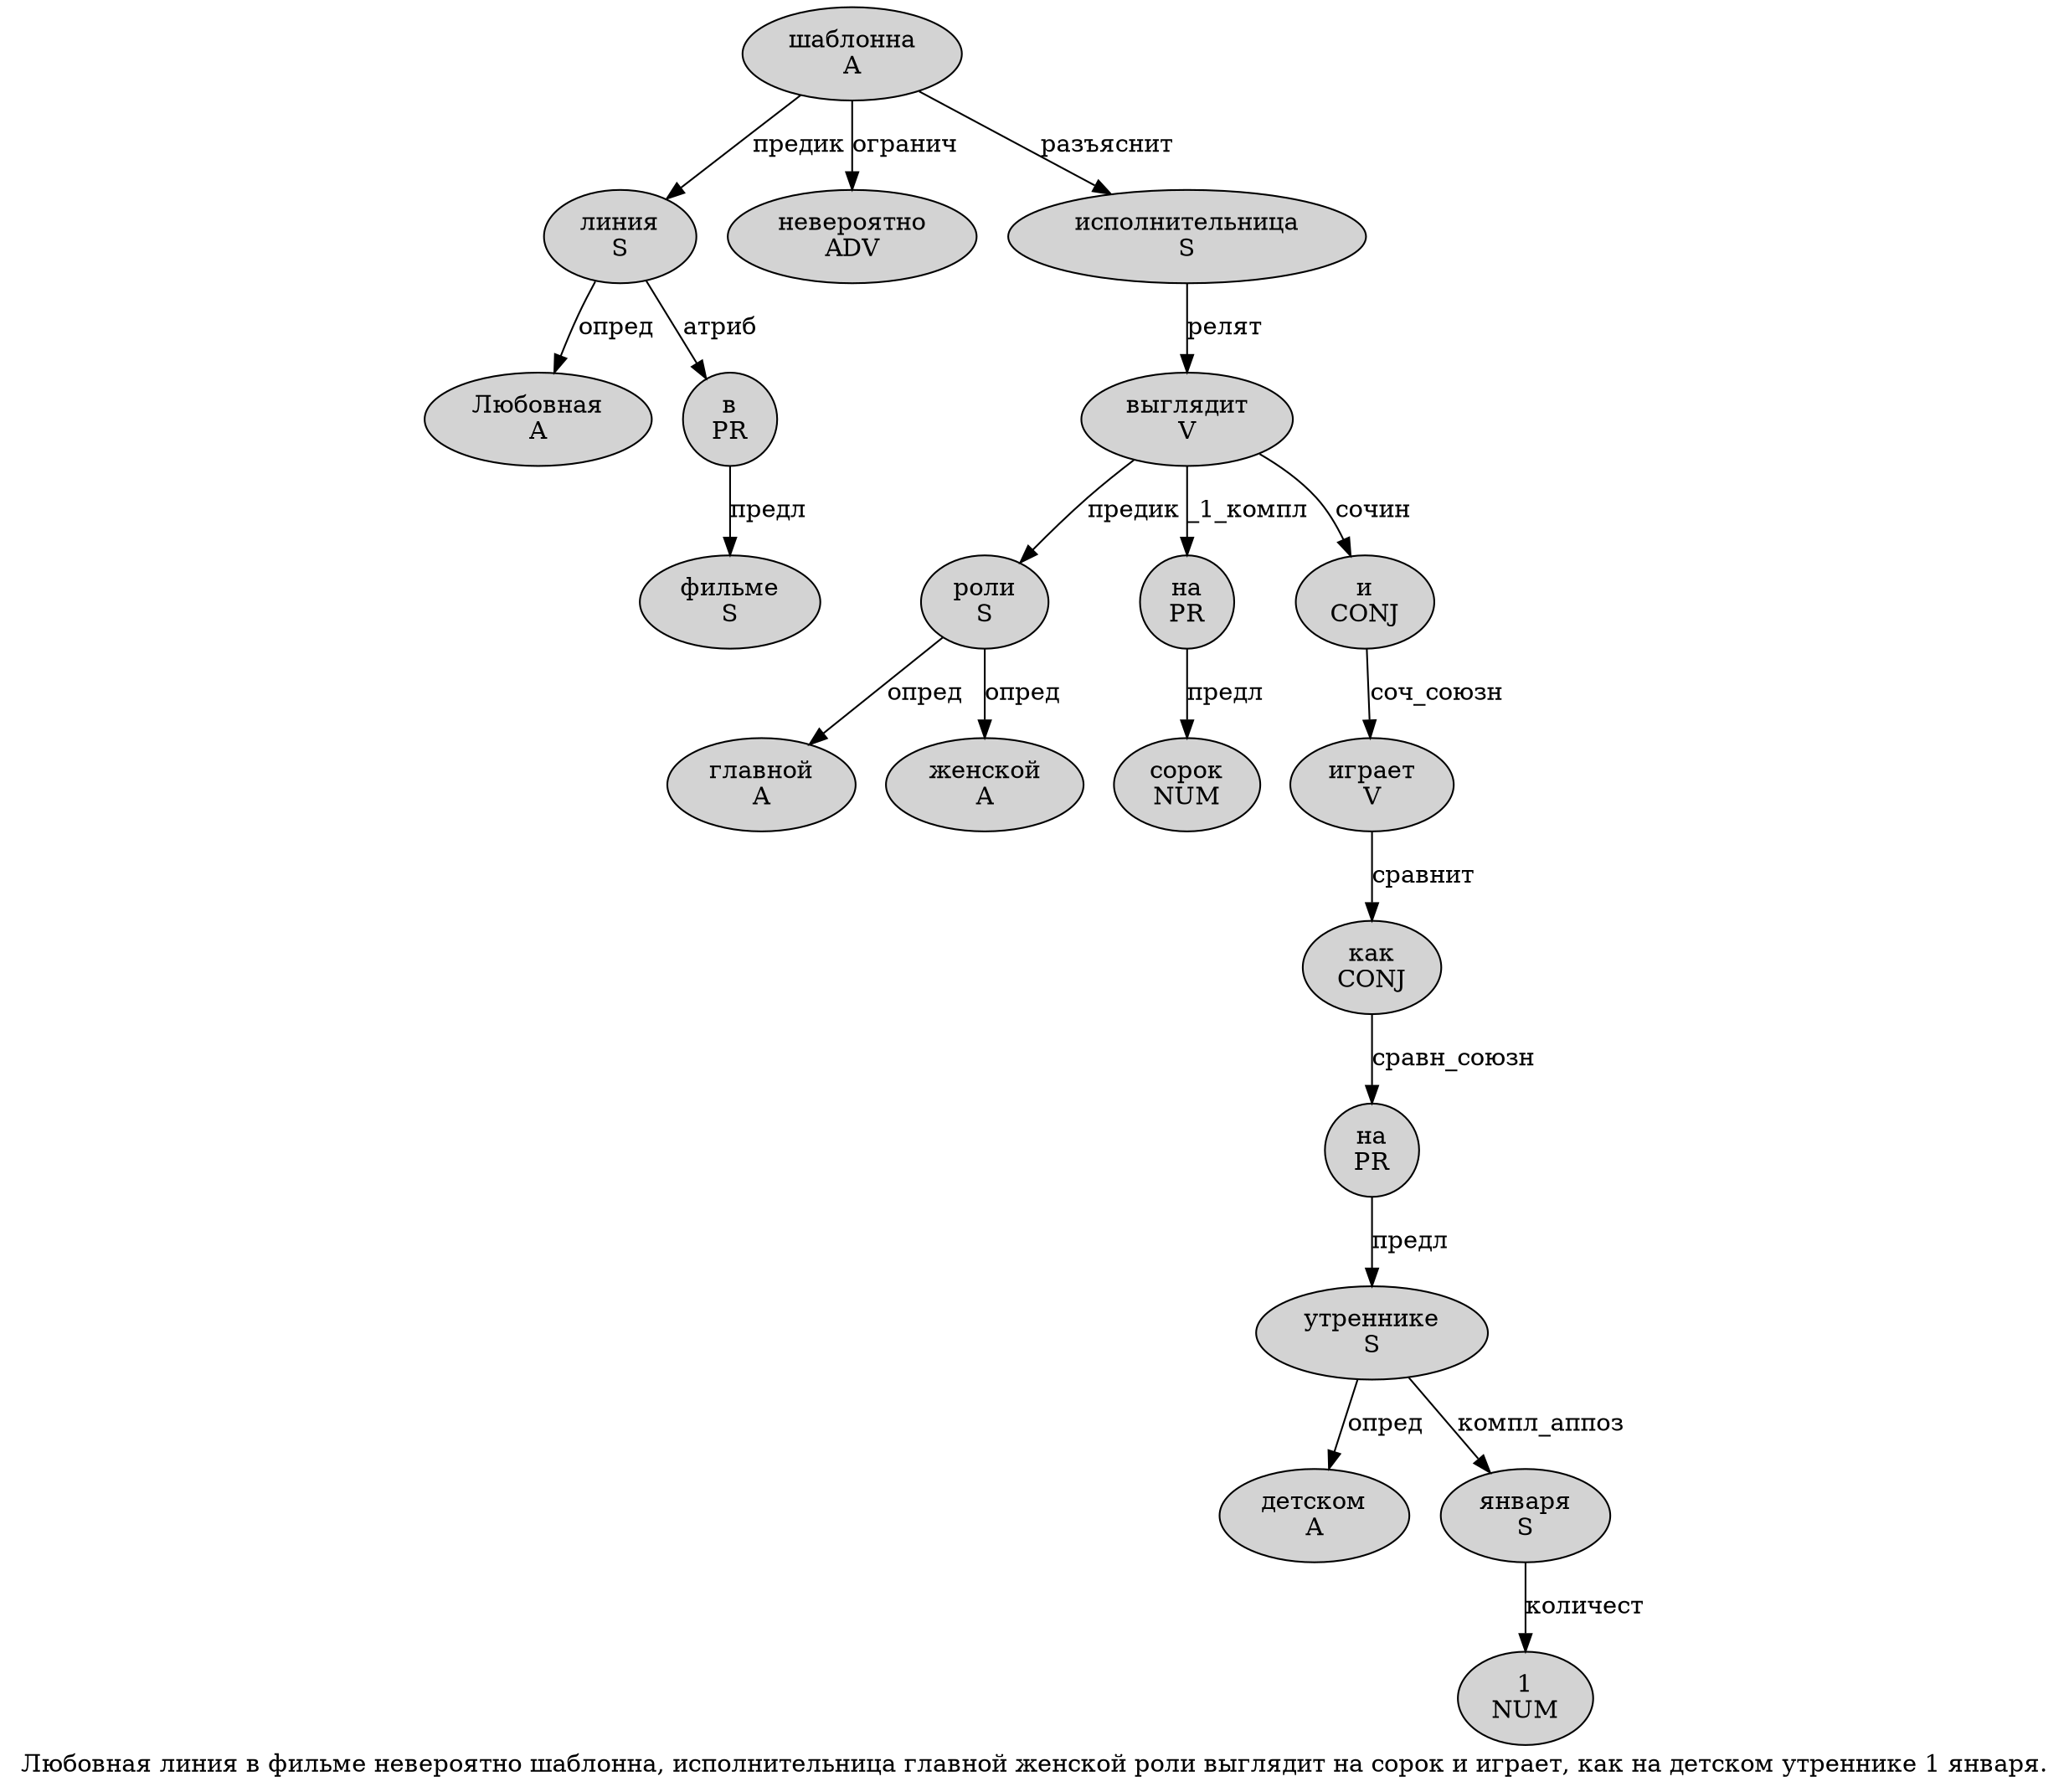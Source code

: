 digraph SENTENCE_3575 {
	graph [label="Любовная линия в фильме невероятно шаблонна, исполнительница главной женской роли выглядит на сорок и играет, как на детском утреннике 1 января."]
	node [style=filled]
		0 [label="Любовная
A" color="" fillcolor=lightgray penwidth=1 shape=ellipse]
		1 [label="линия
S" color="" fillcolor=lightgray penwidth=1 shape=ellipse]
		2 [label="в
PR" color="" fillcolor=lightgray penwidth=1 shape=ellipse]
		3 [label="фильме
S" color="" fillcolor=lightgray penwidth=1 shape=ellipse]
		4 [label="невероятно
ADV" color="" fillcolor=lightgray penwidth=1 shape=ellipse]
		5 [label="шаблонна
A" color="" fillcolor=lightgray penwidth=1 shape=ellipse]
		7 [label="исполнительница
S" color="" fillcolor=lightgray penwidth=1 shape=ellipse]
		8 [label="главной
A" color="" fillcolor=lightgray penwidth=1 shape=ellipse]
		9 [label="женской
A" color="" fillcolor=lightgray penwidth=1 shape=ellipse]
		10 [label="роли
S" color="" fillcolor=lightgray penwidth=1 shape=ellipse]
		11 [label="выглядит
V" color="" fillcolor=lightgray penwidth=1 shape=ellipse]
		12 [label="на
PR" color="" fillcolor=lightgray penwidth=1 shape=ellipse]
		13 [label="сорок
NUM" color="" fillcolor=lightgray penwidth=1 shape=ellipse]
		14 [label="и
CONJ" color="" fillcolor=lightgray penwidth=1 shape=ellipse]
		15 [label="играет
V" color="" fillcolor=lightgray penwidth=1 shape=ellipse]
		17 [label="как
CONJ" color="" fillcolor=lightgray penwidth=1 shape=ellipse]
		18 [label="на
PR" color="" fillcolor=lightgray penwidth=1 shape=ellipse]
		19 [label="детском
A" color="" fillcolor=lightgray penwidth=1 shape=ellipse]
		20 [label="утреннике
S" color="" fillcolor=lightgray penwidth=1 shape=ellipse]
		21 [label="1
NUM" color="" fillcolor=lightgray penwidth=1 shape=ellipse]
		22 [label="января
S" color="" fillcolor=lightgray penwidth=1 shape=ellipse]
			22 -> 21 [label="количест"]
			11 -> 10 [label="предик"]
			11 -> 12 [label="_1_компл"]
			11 -> 14 [label="сочин"]
			17 -> 18 [label="сравн_союзн"]
			18 -> 20 [label="предл"]
			1 -> 0 [label="опред"]
			1 -> 2 [label="атриб"]
			7 -> 11 [label="релят"]
			14 -> 15 [label="соч_союзн"]
			10 -> 8 [label="опред"]
			10 -> 9 [label="опред"]
			20 -> 19 [label="опред"]
			20 -> 22 [label="компл_аппоз"]
			5 -> 1 [label="предик"]
			5 -> 4 [label="огранич"]
			5 -> 7 [label="разъяснит"]
			15 -> 17 [label="сравнит"]
			2 -> 3 [label="предл"]
			12 -> 13 [label="предл"]
}
